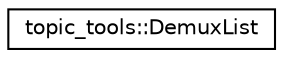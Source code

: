 digraph "Graphical Class Hierarchy"
{
  edge [fontname="Helvetica",fontsize="10",labelfontname="Helvetica",labelfontsize="10"];
  node [fontname="Helvetica",fontsize="10",shape=record];
  rankdir="LR";
  Node1 [label="topic_tools::DemuxList",height=0.2,width=0.4,color="black", fillcolor="white", style="filled",URL="$classtopic__tools_1_1_demux_list.html"];
}
